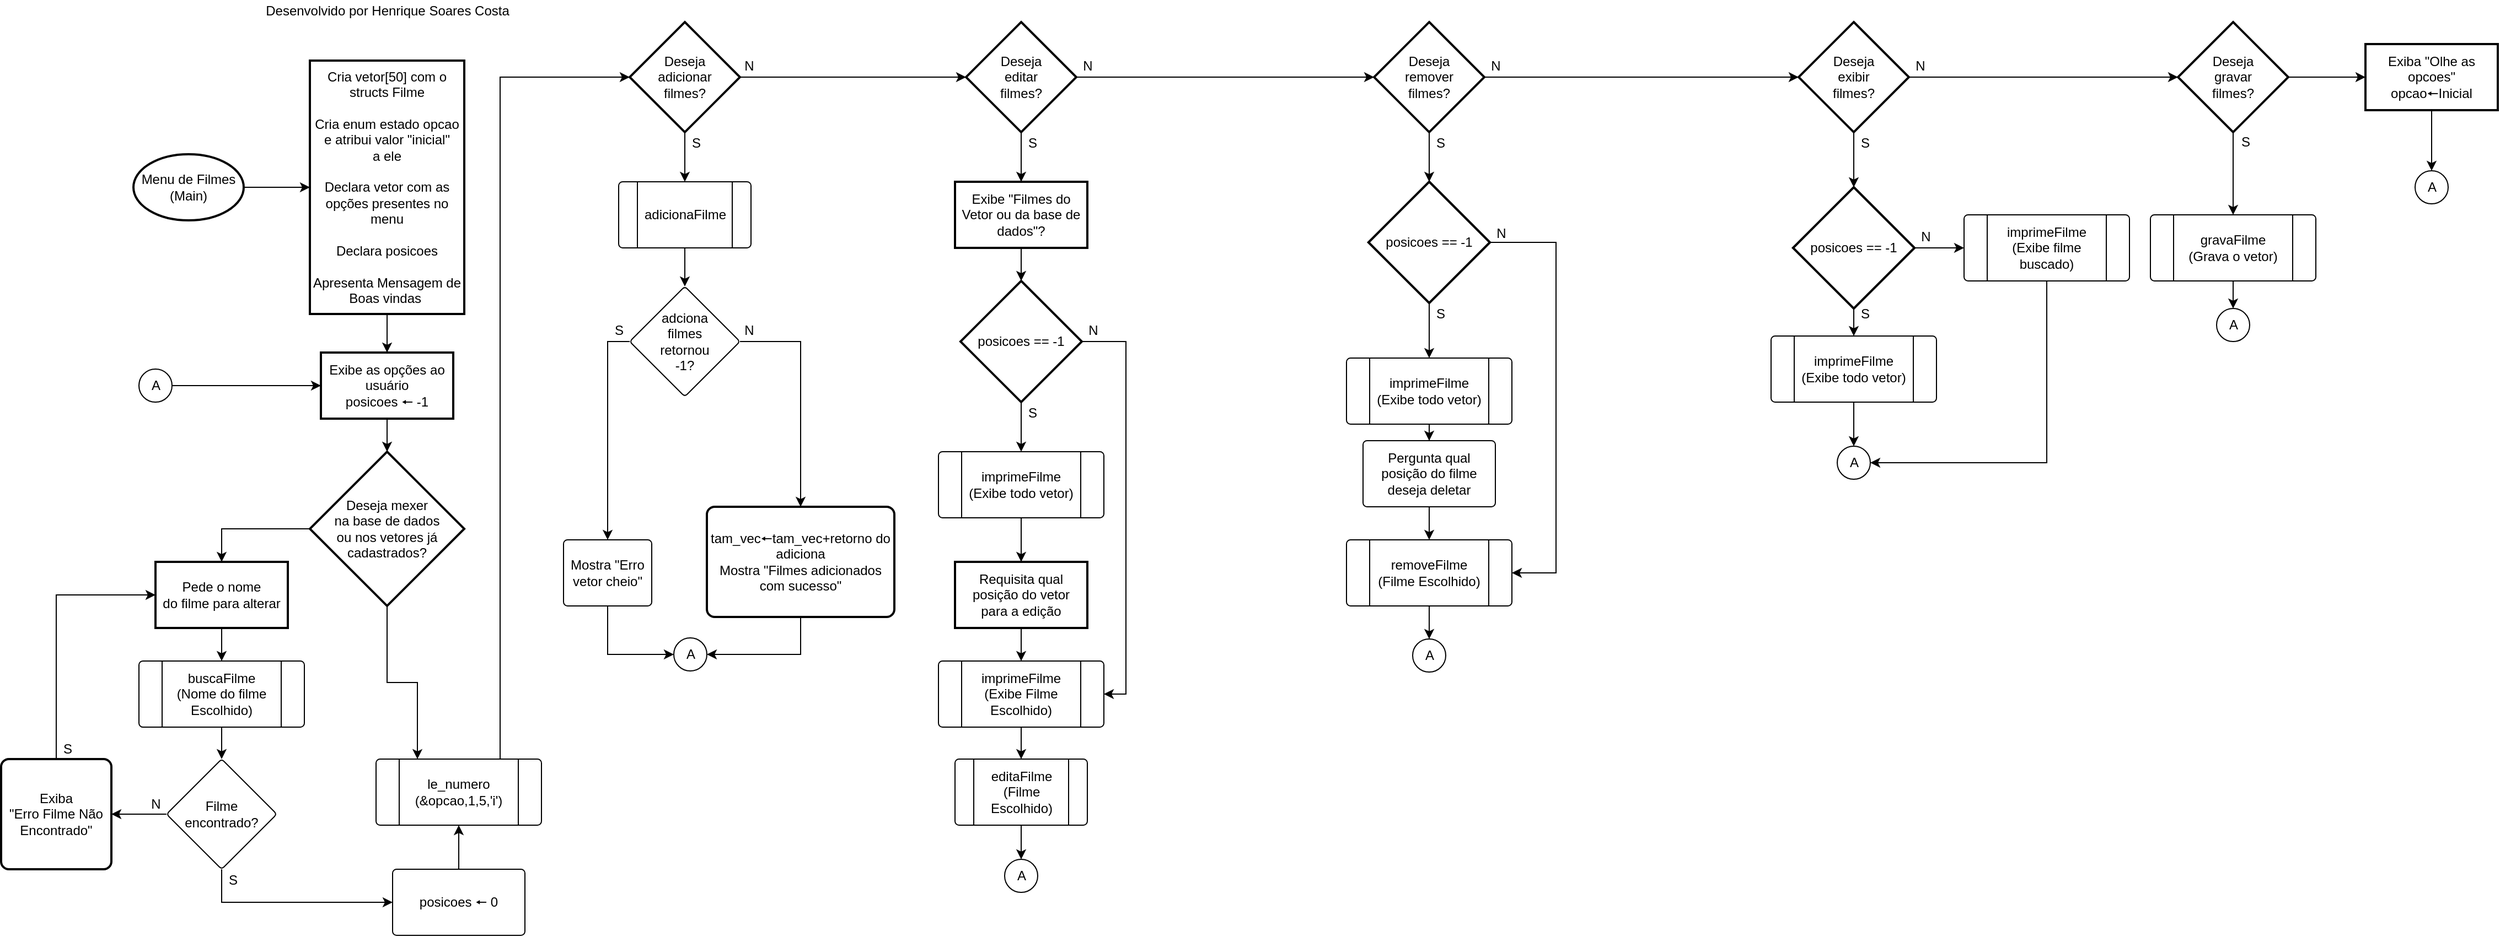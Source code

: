 <mxfile version="16.1.2" type="device"><diagram id="Ud6XmP46p4mkjTQLq35C" name="Página-1"><mxGraphModel dx="3031" dy="1106" grid="1" gridSize="10" guides="1" tooltips="1" connect="1" arrows="1" fold="1" page="1" pageScale="1" pageWidth="827" pageHeight="1169" math="0" shadow="0"><root><mxCell id="0"/><mxCell id="1" parent="0"/><mxCell id="98pu4lD_lLk-Yy8EJaFT-117" style="edgeStyle=orthogonalEdgeStyle;rounded=0;orthogonalLoop=1;jettySize=auto;html=1;exitX=1;exitY=0.5;exitDx=0;exitDy=0;exitPerimeter=0;entryX=0;entryY=0.5;entryDx=0;entryDy=0;" parent="1" source="AHd52NthcPXAeGz-p5AB-1" target="AHd52NthcPXAeGz-p5AB-3" edge="1"><mxGeometry relative="1" as="geometry"/></mxCell><mxCell id="AHd52NthcPXAeGz-p5AB-1" value="Menu de Filmes&lt;br&gt;(Main)" style="strokeWidth=2;html=1;shape=mxgraph.flowchart.start_1;whiteSpace=wrap;" parent="1" vertex="1"><mxGeometry x="-200" y="140" width="100" height="60" as="geometry"/></mxCell><mxCell id="AHd52NthcPXAeGz-p5AB-2" value="Desenvolvido por Henrique Soares Costa" style="text;html=1;align=center;verticalAlign=middle;resizable=0;points=[];autosize=1;strokeColor=none;fillColor=none;" parent="1" vertex="1"><mxGeometry x="-90" width="240" height="20" as="geometry"/></mxCell><mxCell id="AHd52NthcPXAeGz-p5AB-7" value="" style="edgeStyle=orthogonalEdgeStyle;rounded=0;orthogonalLoop=1;jettySize=auto;html=1;" parent="1" source="AHd52NthcPXAeGz-p5AB-3" target="AHd52NthcPXAeGz-p5AB-6" edge="1"><mxGeometry relative="1" as="geometry"/></mxCell><mxCell id="AHd52NthcPXAeGz-p5AB-3" value="Cria vetor[50] com o structs Filme&lt;br&gt;&lt;br&gt;Cria enum estado opcao&lt;br&gt;e atribui valor &quot;inicial&quot;&lt;br&gt;a ele&lt;br&gt;&lt;br&gt;Declara vetor com as opções presentes no menu&lt;br&gt;&lt;br&gt;Declara posicoes&lt;br&gt;&lt;br&gt;Apresenta Mensagem de Boas vindas&amp;nbsp;" style="whiteSpace=wrap;html=1;strokeWidth=2;" parent="1" vertex="1"><mxGeometry x="-40" y="55" width="140" height="230" as="geometry"/></mxCell><mxCell id="98pu4lD_lLk-Yy8EJaFT-124" value="" style="edgeStyle=orthogonalEdgeStyle;rounded=0;orthogonalLoop=1;jettySize=auto;html=1;" parent="1" source="AHd52NthcPXAeGz-p5AB-6" target="98pu4lD_lLk-Yy8EJaFT-123" edge="1"><mxGeometry relative="1" as="geometry"/></mxCell><mxCell id="AHd52NthcPXAeGz-p5AB-6" value="Exibe as opções ao&lt;br&gt;usuário&lt;br&gt;posicoes 🠔 -1" style="whiteSpace=wrap;html=1;strokeWidth=2;" parent="1" vertex="1"><mxGeometry x="-30" y="320" width="120" height="60" as="geometry"/></mxCell><mxCell id="98pu4lD_lLk-Yy8EJaFT-134" style="edgeStyle=orthogonalEdgeStyle;rounded=0;orthogonalLoop=1;jettySize=auto;html=1;exitX=0.75;exitY=0;exitDx=0;exitDy=0;entryX=0;entryY=0.5;entryDx=0;entryDy=0;entryPerimeter=0;" parent="1" source="AHd52NthcPXAeGz-p5AB-107" target="AHd52NthcPXAeGz-p5AB-115" edge="1"><mxGeometry relative="1" as="geometry"/></mxCell><mxCell id="AHd52NthcPXAeGz-p5AB-107" value="le_numero&lt;br&gt;(&amp;amp;opcao,1,5,'i')" style="verticalLabelPosition=middle;verticalAlign=middle;html=1;shape=process;whiteSpace=wrap;rounded=1;size=0.14;arcSize=6;labelPosition=center;align=center;" parent="1" vertex="1"><mxGeometry x="20" y="689" width="150" height="60" as="geometry"/></mxCell><mxCell id="98pu4lD_lLk-Yy8EJaFT-3" style="edgeStyle=orthogonalEdgeStyle;rounded=0;orthogonalLoop=1;jettySize=auto;html=1;exitX=0.5;exitY=1;exitDx=0;exitDy=0;exitPerimeter=0;entryX=0.5;entryY=0;entryDx=0;entryDy=0;" parent="1" source="AHd52NthcPXAeGz-p5AB-115" target="98pu4lD_lLk-Yy8EJaFT-2" edge="1"><mxGeometry relative="1" as="geometry"/></mxCell><mxCell id="98pu4lD_lLk-Yy8EJaFT-22" value="" style="edgeStyle=orthogonalEdgeStyle;rounded=0;orthogonalLoop=1;jettySize=auto;html=1;" parent="1" source="AHd52NthcPXAeGz-p5AB-115" target="98pu4lD_lLk-Yy8EJaFT-21" edge="1"><mxGeometry relative="1" as="geometry"/></mxCell><mxCell id="AHd52NthcPXAeGz-p5AB-115" value="Deseja&lt;br&gt;adicionar&lt;br&gt;filmes?" style="strokeWidth=2;html=1;shape=mxgraph.flowchart.decision;whiteSpace=wrap;" parent="1" vertex="1"><mxGeometry x="250" y="20" width="100" height="100" as="geometry"/></mxCell><mxCell id="98pu4lD_lLk-Yy8EJaFT-5" value="" style="edgeStyle=orthogonalEdgeStyle;rounded=0;orthogonalLoop=1;jettySize=auto;html=1;" parent="1" source="98pu4lD_lLk-Yy8EJaFT-2" target="98pu4lD_lLk-Yy8EJaFT-4" edge="1"><mxGeometry relative="1" as="geometry"/></mxCell><mxCell id="98pu4lD_lLk-Yy8EJaFT-2" value="adicionaFilme" style="verticalLabelPosition=middle;verticalAlign=middle;html=1;shape=process;whiteSpace=wrap;rounded=1;size=0.14;arcSize=6;labelPosition=center;align=center;" parent="1" vertex="1"><mxGeometry x="240" y="165" width="120" height="60" as="geometry"/></mxCell><mxCell id="98pu4lD_lLk-Yy8EJaFT-24" style="edgeStyle=orthogonalEdgeStyle;rounded=0;orthogonalLoop=1;jettySize=auto;html=1;exitX=0;exitY=0.5;exitDx=0;exitDy=0;entryX=0.5;entryY=0;entryDx=0;entryDy=0;" parent="1" source="98pu4lD_lLk-Yy8EJaFT-4" target="98pu4lD_lLk-Yy8EJaFT-16" edge="1"><mxGeometry relative="1" as="geometry"/></mxCell><mxCell id="98pu4lD_lLk-Yy8EJaFT-25" style="edgeStyle=orthogonalEdgeStyle;rounded=0;orthogonalLoop=1;jettySize=auto;html=1;exitX=1;exitY=0.5;exitDx=0;exitDy=0;entryX=0.5;entryY=0;entryDx=0;entryDy=0;" parent="1" source="98pu4lD_lLk-Yy8EJaFT-4" target="98pu4lD_lLk-Yy8EJaFT-7" edge="1"><mxGeometry relative="1" as="geometry"/></mxCell><mxCell id="98pu4lD_lLk-Yy8EJaFT-4" value="adciona&lt;br&gt;filmes&lt;br&gt;retornou&lt;br&gt;-1?" style="rhombus;whiteSpace=wrap;html=1;rounded=1;arcSize=6;" parent="1" vertex="1"><mxGeometry x="250" y="260" width="100" height="100" as="geometry"/></mxCell><mxCell id="98pu4lD_lLk-Yy8EJaFT-28" style="edgeStyle=orthogonalEdgeStyle;rounded=0;orthogonalLoop=1;jettySize=auto;html=1;exitX=0.5;exitY=1;exitDx=0;exitDy=0;entryX=1;entryY=0.5;entryDx=0;entryDy=0;entryPerimeter=0;" parent="1" source="98pu4lD_lLk-Yy8EJaFT-7" target="98pu4lD_lLk-Yy8EJaFT-19" edge="1"><mxGeometry relative="1" as="geometry"/></mxCell><mxCell id="98pu4lD_lLk-Yy8EJaFT-7" value="tam_vec🠔tam_vec+retorno do adiciona&lt;br&gt;Mostra &quot;Filmes adicionados com sucesso&quot;" style="rounded=1;whiteSpace=wrap;html=1;absoluteArcSize=1;arcSize=14;strokeWidth=2;" parent="1" vertex="1"><mxGeometry x="320" y="460" width="170" height="100" as="geometry"/></mxCell><mxCell id="98pu4lD_lLk-Yy8EJaFT-12" style="edgeStyle=orthogonalEdgeStyle;rounded=0;orthogonalLoop=1;jettySize=auto;html=1;exitX=1;exitY=0.5;exitDx=0;exitDy=0;exitPerimeter=0;entryX=0;entryY=0.5;entryDx=0;entryDy=0;" parent="1" source="98pu4lD_lLk-Yy8EJaFT-11" target="AHd52NthcPXAeGz-p5AB-6" edge="1"><mxGeometry relative="1" as="geometry"/></mxCell><mxCell id="98pu4lD_lLk-Yy8EJaFT-11" value="A" style="verticalLabelPosition=middle;verticalAlign=middle;html=1;shape=mxgraph.flowchart.on-page_reference;labelPosition=center;align=center;" parent="1" vertex="1"><mxGeometry x="-195" y="335" width="30" height="30" as="geometry"/></mxCell><mxCell id="98pu4lD_lLk-Yy8EJaFT-14" value="N" style="text;html=1;align=center;verticalAlign=middle;resizable=0;points=[];autosize=1;strokeColor=none;fillColor=none;" parent="1" vertex="1"><mxGeometry x="348" y="290" width="20" height="20" as="geometry"/></mxCell><mxCell id="98pu4lD_lLk-Yy8EJaFT-15" value="S" style="text;html=1;align=center;verticalAlign=middle;resizable=0;points=[];autosize=1;strokeColor=none;fillColor=none;" parent="1" vertex="1"><mxGeometry x="300" y="120" width="20" height="20" as="geometry"/></mxCell><mxCell id="98pu4lD_lLk-Yy8EJaFT-27" style="edgeStyle=orthogonalEdgeStyle;rounded=0;orthogonalLoop=1;jettySize=auto;html=1;exitX=0.5;exitY=1;exitDx=0;exitDy=0;entryX=0;entryY=0.5;entryDx=0;entryDy=0;entryPerimeter=0;" parent="1" source="98pu4lD_lLk-Yy8EJaFT-16" target="98pu4lD_lLk-Yy8EJaFT-19" edge="1"><mxGeometry relative="1" as="geometry"/></mxCell><mxCell id="98pu4lD_lLk-Yy8EJaFT-16" value="Mostra &quot;Erro vetor cheio&quot;" style="whiteSpace=wrap;html=1;rounded=1;arcSize=6;" parent="1" vertex="1"><mxGeometry x="190" y="490" width="80" height="60" as="geometry"/></mxCell><mxCell id="98pu4lD_lLk-Yy8EJaFT-19" value="A" style="verticalLabelPosition=middle;verticalAlign=middle;html=1;shape=mxgraph.flowchart.on-page_reference;labelPosition=center;align=center;" parent="1" vertex="1"><mxGeometry x="290" y="579" width="30" height="30" as="geometry"/></mxCell><mxCell id="98pu4lD_lLk-Yy8EJaFT-30" value="" style="edgeStyle=orthogonalEdgeStyle;rounded=0;orthogonalLoop=1;jettySize=auto;html=1;" parent="1" source="98pu4lD_lLk-Yy8EJaFT-21" target="98pu4lD_lLk-Yy8EJaFT-29" edge="1"><mxGeometry relative="1" as="geometry"/></mxCell><mxCell id="98pu4lD_lLk-Yy8EJaFT-55" value="" style="edgeStyle=orthogonalEdgeStyle;rounded=0;orthogonalLoop=1;jettySize=auto;html=1;" parent="1" source="98pu4lD_lLk-Yy8EJaFT-21" target="98pu4lD_lLk-Yy8EJaFT-54" edge="1"><mxGeometry relative="1" as="geometry"/></mxCell><mxCell id="98pu4lD_lLk-Yy8EJaFT-21" value="Deseja&lt;br&gt;editar&lt;br&gt;filmes?" style="strokeWidth=2;html=1;shape=mxgraph.flowchart.decision;whiteSpace=wrap;" parent="1" vertex="1"><mxGeometry x="555" y="20" width="100" height="100" as="geometry"/></mxCell><mxCell id="98pu4lD_lLk-Yy8EJaFT-23" value="N" style="text;html=1;align=center;verticalAlign=middle;resizable=0;points=[];autosize=1;strokeColor=none;fillColor=none;" parent="1" vertex="1"><mxGeometry x="348" y="50" width="20" height="20" as="geometry"/></mxCell><mxCell id="98pu4lD_lLk-Yy8EJaFT-26" value="S" style="text;html=1;align=center;verticalAlign=middle;resizable=0;points=[];autosize=1;strokeColor=none;fillColor=none;" parent="1" vertex="1"><mxGeometry x="230" y="290" width="20" height="20" as="geometry"/></mxCell><mxCell id="98pu4lD_lLk-Yy8EJaFT-33" value="" style="edgeStyle=orthogonalEdgeStyle;rounded=0;orthogonalLoop=1;jettySize=auto;html=1;" parent="1" source="98pu4lD_lLk-Yy8EJaFT-29" target="98pu4lD_lLk-Yy8EJaFT-32" edge="1"><mxGeometry relative="1" as="geometry"/></mxCell><mxCell id="98pu4lD_lLk-Yy8EJaFT-29" value="Exibe &quot;Filmes do Vetor ou da base de dados&quot;?" style="whiteSpace=wrap;html=1;strokeWidth=2;" parent="1" vertex="1"><mxGeometry x="545" y="165" width="120" height="60" as="geometry"/></mxCell><mxCell id="98pu4lD_lLk-Yy8EJaFT-31" value="S" style="text;html=1;align=center;verticalAlign=middle;resizable=0;points=[];autosize=1;strokeColor=none;fillColor=none;" parent="1" vertex="1"><mxGeometry x="605" y="120" width="20" height="20" as="geometry"/></mxCell><mxCell id="98pu4lD_lLk-Yy8EJaFT-58" style="edgeStyle=orthogonalEdgeStyle;rounded=0;orthogonalLoop=1;jettySize=auto;html=1;exitX=0.5;exitY=1;exitDx=0;exitDy=0;entryX=0.5;entryY=0;entryDx=0;entryDy=0;" parent="1" source="98pu4lD_lLk-Yy8EJaFT-32" target="98pu4lD_lLk-Yy8EJaFT-57" edge="1"><mxGeometry relative="1" as="geometry"/></mxCell><mxCell id="98pu4lD_lLk-Yy8EJaFT-135" style="edgeStyle=orthogonalEdgeStyle;rounded=0;orthogonalLoop=1;jettySize=auto;html=1;exitX=1;exitY=0.5;exitDx=0;exitDy=0;entryX=1;entryY=0.5;entryDx=0;entryDy=0;" parent="1" source="98pu4lD_lLk-Yy8EJaFT-32" target="98pu4lD_lLk-Yy8EJaFT-39" edge="1"><mxGeometry relative="1" as="geometry"/></mxCell><mxCell id="98pu4lD_lLk-Yy8EJaFT-32" value="posicoes == -1" style="rhombus;whiteSpace=wrap;html=1;strokeWidth=2;" parent="1" vertex="1"><mxGeometry x="550" y="255" width="110" height="110" as="geometry"/></mxCell><mxCell id="98pu4lD_lLk-Yy8EJaFT-40" style="edgeStyle=orthogonalEdgeStyle;rounded=0;orthogonalLoop=1;jettySize=auto;html=1;exitX=0.5;exitY=1;exitDx=0;exitDy=0;entryX=0.5;entryY=0;entryDx=0;entryDy=0;" parent="1" source="98pu4lD_lLk-Yy8EJaFT-34" target="98pu4lD_lLk-Yy8EJaFT-39" edge="1"><mxGeometry relative="1" as="geometry"/></mxCell><mxCell id="98pu4lD_lLk-Yy8EJaFT-34" value="Requisita qual posição do vetor&lt;br&gt;para a edição" style="whiteSpace=wrap;html=1;strokeWidth=2;" parent="1" vertex="1"><mxGeometry x="545" y="510" width="120" height="60" as="geometry"/></mxCell><mxCell id="98pu4lD_lLk-Yy8EJaFT-36" value="S" style="text;html=1;align=center;verticalAlign=middle;resizable=0;points=[];autosize=1;strokeColor=none;fillColor=none;" parent="1" vertex="1"><mxGeometry x="605" y="365" width="20" height="20" as="geometry"/></mxCell><mxCell id="98pu4lD_lLk-Yy8EJaFT-42" style="edgeStyle=orthogonalEdgeStyle;rounded=0;orthogonalLoop=1;jettySize=auto;html=1;exitX=0.5;exitY=1;exitDx=0;exitDy=0;entryX=0.5;entryY=0;entryDx=0;entryDy=0;" parent="1" source="98pu4lD_lLk-Yy8EJaFT-39" target="98pu4lD_lLk-Yy8EJaFT-41" edge="1"><mxGeometry relative="1" as="geometry"/></mxCell><mxCell id="98pu4lD_lLk-Yy8EJaFT-39" value="imprimeFilme&lt;br&gt;(Exibe Filme Escolhido)" style="verticalLabelPosition=middle;verticalAlign=middle;html=1;shape=process;whiteSpace=wrap;rounded=1;size=0.14;arcSize=6;labelPosition=center;align=center;" parent="1" vertex="1"><mxGeometry x="530" y="600" width="150" height="60" as="geometry"/></mxCell><mxCell id="98pu4lD_lLk-Yy8EJaFT-44" style="edgeStyle=orthogonalEdgeStyle;rounded=0;orthogonalLoop=1;jettySize=auto;html=1;exitX=0.5;exitY=1;exitDx=0;exitDy=0;entryX=0.5;entryY=0;entryDx=0;entryDy=0;entryPerimeter=0;" parent="1" source="98pu4lD_lLk-Yy8EJaFT-41" target="98pu4lD_lLk-Yy8EJaFT-43" edge="1"><mxGeometry relative="1" as="geometry"/></mxCell><mxCell id="98pu4lD_lLk-Yy8EJaFT-41" value="editaFilme&lt;br&gt;(Filme Escolhido)" style="verticalLabelPosition=middle;verticalAlign=middle;html=1;shape=process;whiteSpace=wrap;rounded=1;size=0.14;arcSize=6;labelPosition=center;align=center;" parent="1" vertex="1"><mxGeometry x="545" y="689" width="120" height="60" as="geometry"/></mxCell><mxCell id="98pu4lD_lLk-Yy8EJaFT-43" value="A" style="verticalLabelPosition=middle;verticalAlign=middle;html=1;shape=mxgraph.flowchart.on-page_reference;labelPosition=center;align=center;" parent="1" vertex="1"><mxGeometry x="590" y="780" width="30" height="30" as="geometry"/></mxCell><mxCell id="98pu4lD_lLk-Yy8EJaFT-47" value="N" style="text;html=1;align=center;verticalAlign=middle;resizable=0;points=[];autosize=1;strokeColor=none;fillColor=none;" parent="1" vertex="1"><mxGeometry x="660" y="290" width="20" height="20" as="geometry"/></mxCell><mxCell id="98pu4lD_lLk-Yy8EJaFT-69" style="edgeStyle=orthogonalEdgeStyle;rounded=0;orthogonalLoop=1;jettySize=auto;html=1;exitX=0.5;exitY=1;exitDx=0;exitDy=0;exitPerimeter=0;entryX=0.5;entryY=0;entryDx=0;entryDy=0;" parent="1" source="98pu4lD_lLk-Yy8EJaFT-54" target="98pu4lD_lLk-Yy8EJaFT-68" edge="1"><mxGeometry relative="1" as="geometry"/></mxCell><mxCell id="98pu4lD_lLk-Yy8EJaFT-84" value="" style="edgeStyle=orthogonalEdgeStyle;rounded=0;orthogonalLoop=1;jettySize=auto;html=1;" parent="1" source="98pu4lD_lLk-Yy8EJaFT-54" target="98pu4lD_lLk-Yy8EJaFT-83" edge="1"><mxGeometry relative="1" as="geometry"/></mxCell><mxCell id="98pu4lD_lLk-Yy8EJaFT-54" value="Deseja&lt;br&gt;remover&lt;br&gt;filmes?" style="strokeWidth=2;html=1;shape=mxgraph.flowchart.decision;whiteSpace=wrap;" parent="1" vertex="1"><mxGeometry x="925" y="20" width="100" height="100" as="geometry"/></mxCell><mxCell id="98pu4lD_lLk-Yy8EJaFT-56" value="N" style="text;html=1;align=center;verticalAlign=middle;resizable=0;points=[];autosize=1;strokeColor=none;fillColor=none;" parent="1" vertex="1"><mxGeometry x="655" y="50" width="20" height="20" as="geometry"/></mxCell><mxCell id="98pu4lD_lLk-Yy8EJaFT-59" style="edgeStyle=orthogonalEdgeStyle;rounded=0;orthogonalLoop=1;jettySize=auto;html=1;exitX=0.5;exitY=1;exitDx=0;exitDy=0;entryX=0.5;entryY=0;entryDx=0;entryDy=0;" parent="1" source="98pu4lD_lLk-Yy8EJaFT-57" target="98pu4lD_lLk-Yy8EJaFT-34" edge="1"><mxGeometry relative="1" as="geometry"/></mxCell><mxCell id="98pu4lD_lLk-Yy8EJaFT-57" value="imprimeFilme&lt;br&gt;(Exibe todo vetor)" style="verticalLabelPosition=middle;verticalAlign=middle;html=1;shape=process;whiteSpace=wrap;rounded=1;size=0.14;arcSize=6;labelPosition=center;align=center;" parent="1" vertex="1"><mxGeometry x="530" y="410" width="150" height="60" as="geometry"/></mxCell><mxCell id="98pu4lD_lLk-Yy8EJaFT-64" value="" style="edgeStyle=orthogonalEdgeStyle;rounded=0;orthogonalLoop=1;jettySize=auto;html=1;" parent="1" source="98pu4lD_lLk-Yy8EJaFT-61" target="98pu4lD_lLk-Yy8EJaFT-63" edge="1"><mxGeometry relative="1" as="geometry"/></mxCell><mxCell id="98pu4lD_lLk-Yy8EJaFT-61" value="imprimeFilme&lt;br&gt;(Exibe todo vetor)" style="verticalLabelPosition=middle;verticalAlign=middle;html=1;shape=process;whiteSpace=wrap;rounded=1;size=0.14;arcSize=6;labelPosition=center;align=center;" parent="1" vertex="1"><mxGeometry x="900" y="325" width="150" height="60" as="geometry"/></mxCell><mxCell id="98pu4lD_lLk-Yy8EJaFT-78" style="edgeStyle=orthogonalEdgeStyle;rounded=0;orthogonalLoop=1;jettySize=auto;html=1;exitX=0.5;exitY=1;exitDx=0;exitDy=0;entryX=0.5;entryY=0;entryDx=0;entryDy=0;" parent="1" source="98pu4lD_lLk-Yy8EJaFT-63" target="98pu4lD_lLk-Yy8EJaFT-77" edge="1"><mxGeometry relative="1" as="geometry"/></mxCell><mxCell id="98pu4lD_lLk-Yy8EJaFT-63" value="Pergunta qual posição do filme&lt;br&gt;deseja deletar" style="whiteSpace=wrap;html=1;rounded=1;arcSize=6;" parent="1" vertex="1"><mxGeometry x="915" y="400" width="120" height="60" as="geometry"/></mxCell><mxCell id="98pu4lD_lLk-Yy8EJaFT-65" value="S" style="text;html=1;align=center;verticalAlign=middle;resizable=0;points=[];autosize=1;strokeColor=none;fillColor=none;" parent="1" vertex="1"><mxGeometry x="975" y="120" width="20" height="20" as="geometry"/></mxCell><mxCell id="98pu4lD_lLk-Yy8EJaFT-70" style="edgeStyle=orthogonalEdgeStyle;rounded=0;orthogonalLoop=1;jettySize=auto;html=1;exitX=0.5;exitY=1;exitDx=0;exitDy=0;" parent="1" source="98pu4lD_lLk-Yy8EJaFT-68" target="98pu4lD_lLk-Yy8EJaFT-61" edge="1"><mxGeometry relative="1" as="geometry"/></mxCell><mxCell id="98pu4lD_lLk-Yy8EJaFT-68" value="Deseja&lt;br&gt;remover&lt;br&gt;filmes&lt;br&gt;do vetor?" style="rhombus;whiteSpace=wrap;html=1;strokeWidth=2;" parent="1" vertex="1"><mxGeometry x="920" y="165" width="110" height="110" as="geometry"/></mxCell><mxCell id="98pu4lD_lLk-Yy8EJaFT-71" value="S" style="text;html=1;align=center;verticalAlign=middle;resizable=0;points=[];autosize=1;strokeColor=none;fillColor=none;" parent="1" vertex="1"><mxGeometry x="975" y="275" width="20" height="20" as="geometry"/></mxCell><mxCell id="98pu4lD_lLk-Yy8EJaFT-82" style="edgeStyle=orthogonalEdgeStyle;rounded=0;orthogonalLoop=1;jettySize=auto;html=1;exitX=0.5;exitY=1;exitDx=0;exitDy=0;entryX=0.5;entryY=0;entryDx=0;entryDy=0;entryPerimeter=0;" parent="1" source="98pu4lD_lLk-Yy8EJaFT-77" target="98pu4lD_lLk-Yy8EJaFT-81" edge="1"><mxGeometry relative="1" as="geometry"/></mxCell><mxCell id="98pu4lD_lLk-Yy8EJaFT-77" value="removeFilme&lt;br&gt;(Filme Escolhido)" style="verticalLabelPosition=middle;verticalAlign=middle;html=1;shape=process;whiteSpace=wrap;rounded=1;size=0.14;arcSize=6;labelPosition=center;align=center;" parent="1" vertex="1"><mxGeometry x="900" y="490" width="150" height="60" as="geometry"/></mxCell><mxCell id="98pu4lD_lLk-Yy8EJaFT-80" value="N" style="text;html=1;align=center;verticalAlign=middle;resizable=0;points=[];autosize=1;strokeColor=none;fillColor=none;" parent="1" vertex="1"><mxGeometry x="1030" y="202" width="20" height="20" as="geometry"/></mxCell><mxCell id="98pu4lD_lLk-Yy8EJaFT-81" value="A" style="verticalLabelPosition=middle;verticalAlign=middle;html=1;shape=mxgraph.flowchart.on-page_reference;labelPosition=center;align=center;" parent="1" vertex="1"><mxGeometry x="960" y="580" width="30" height="30" as="geometry"/></mxCell><mxCell id="98pu4lD_lLk-Yy8EJaFT-90" style="edgeStyle=orthogonalEdgeStyle;rounded=0;orthogonalLoop=1;jettySize=auto;html=1;exitX=0.5;exitY=1;exitDx=0;exitDy=0;exitPerimeter=0;entryX=0.5;entryY=0;entryDx=0;entryDy=0;" parent="1" source="98pu4lD_lLk-Yy8EJaFT-83" target="98pu4lD_lLk-Yy8EJaFT-89" edge="1"><mxGeometry relative="1" as="geometry"/></mxCell><mxCell id="98pu4lD_lLk-Yy8EJaFT-105" value="" style="edgeStyle=orthogonalEdgeStyle;rounded=0;orthogonalLoop=1;jettySize=auto;html=1;" parent="1" source="98pu4lD_lLk-Yy8EJaFT-83" target="98pu4lD_lLk-Yy8EJaFT-104" edge="1"><mxGeometry relative="1" as="geometry"/></mxCell><mxCell id="98pu4lD_lLk-Yy8EJaFT-83" value="Deseja&lt;br&gt;exibir&lt;br&gt;filmes?" style="strokeWidth=2;html=1;shape=mxgraph.flowchart.decision;whiteSpace=wrap;" parent="1" vertex="1"><mxGeometry x="1310" y="20" width="100" height="100" as="geometry"/></mxCell><mxCell id="98pu4lD_lLk-Yy8EJaFT-85" value="N" style="text;html=1;align=center;verticalAlign=middle;resizable=0;points=[];autosize=1;strokeColor=none;fillColor=none;" parent="1" vertex="1"><mxGeometry x="1025" y="50" width="20" height="20" as="geometry"/></mxCell><mxCell id="98pu4lD_lLk-Yy8EJaFT-88" value="S" style="text;html=1;align=center;verticalAlign=middle;resizable=0;points=[];autosize=1;strokeColor=none;fillColor=none;" parent="1" vertex="1"><mxGeometry x="1360" y="120" width="20" height="20" as="geometry"/></mxCell><mxCell id="98pu4lD_lLk-Yy8EJaFT-92" style="edgeStyle=orthogonalEdgeStyle;rounded=0;orthogonalLoop=1;jettySize=auto;html=1;exitX=0.5;exitY=1;exitDx=0;exitDy=0;entryX=0.5;entryY=0;entryDx=0;entryDy=0;" parent="1" source="98pu4lD_lLk-Yy8EJaFT-89" target="98pu4lD_lLk-Yy8EJaFT-91" edge="1"><mxGeometry relative="1" as="geometry"/></mxCell><mxCell id="98pu4lD_lLk-Yy8EJaFT-89" value="Deseja&lt;br&gt;exibir&lt;br&gt;filmes&lt;br&gt;do vetor?" style="rhombus;whiteSpace=wrap;html=1;strokeWidth=2;" parent="1" vertex="1"><mxGeometry x="1305" y="170" width="110" height="110" as="geometry"/></mxCell><mxCell id="98pu4lD_lLk-Yy8EJaFT-103" style="edgeStyle=orthogonalEdgeStyle;rounded=0;orthogonalLoop=1;jettySize=auto;html=1;exitX=0.5;exitY=1;exitDx=0;exitDy=0;entryX=0.5;entryY=0;entryDx=0;entryDy=0;entryPerimeter=0;" parent="1" source="98pu4lD_lLk-Yy8EJaFT-91" target="98pu4lD_lLk-Yy8EJaFT-101" edge="1"><mxGeometry relative="1" as="geometry"/></mxCell><mxCell id="98pu4lD_lLk-Yy8EJaFT-91" value="imprimeFilme&lt;br&gt;(Exibe todo vetor)" style="verticalLabelPosition=middle;verticalAlign=middle;html=1;shape=process;whiteSpace=wrap;rounded=1;size=0.14;arcSize=6;labelPosition=center;align=center;" parent="1" vertex="1"><mxGeometry x="1285" y="305" width="150" height="60" as="geometry"/></mxCell><mxCell id="98pu4lD_lLk-Yy8EJaFT-97" value="S" style="text;html=1;align=center;verticalAlign=middle;resizable=0;points=[];autosize=1;strokeColor=none;fillColor=none;" parent="1" vertex="1"><mxGeometry x="1360" y="275" width="20" height="20" as="geometry"/></mxCell><mxCell id="98pu4lD_lLk-Yy8EJaFT-98" value="N" style="text;html=1;align=center;verticalAlign=middle;resizable=0;points=[];autosize=1;strokeColor=none;fillColor=none;" parent="1" vertex="1"><mxGeometry x="1415" y="205" width="20" height="20" as="geometry"/></mxCell><mxCell id="98pu4lD_lLk-Yy8EJaFT-138" style="edgeStyle=orthogonalEdgeStyle;rounded=0;orthogonalLoop=1;jettySize=auto;html=1;exitX=0.5;exitY=1;exitDx=0;exitDy=0;entryX=1;entryY=0.5;entryDx=0;entryDy=0;entryPerimeter=0;" parent="1" source="98pu4lD_lLk-Yy8EJaFT-99" target="98pu4lD_lLk-Yy8EJaFT-101" edge="1"><mxGeometry relative="1" as="geometry"/></mxCell><mxCell id="98pu4lD_lLk-Yy8EJaFT-99" value="imprimeFilme&lt;br&gt;(Exibe filme buscado)" style="verticalLabelPosition=middle;verticalAlign=middle;html=1;shape=process;whiteSpace=wrap;rounded=1;size=0.14;arcSize=6;labelPosition=center;align=center;" parent="1" vertex="1"><mxGeometry x="1460" y="195" width="150" height="60" as="geometry"/></mxCell><mxCell id="98pu4lD_lLk-Yy8EJaFT-101" value="A" style="verticalLabelPosition=middle;verticalAlign=middle;html=1;shape=mxgraph.flowchart.on-page_reference;labelPosition=center;align=center;" parent="1" vertex="1"><mxGeometry x="1345" y="405" width="30" height="30" as="geometry"/></mxCell><mxCell id="98pu4lD_lLk-Yy8EJaFT-109" style="edgeStyle=orthogonalEdgeStyle;rounded=0;orthogonalLoop=1;jettySize=auto;html=1;exitX=0.5;exitY=1;exitDx=0;exitDy=0;exitPerimeter=0;entryX=0.5;entryY=0;entryDx=0;entryDy=0;" parent="1" source="98pu4lD_lLk-Yy8EJaFT-104" target="98pu4lD_lLk-Yy8EJaFT-107" edge="1"><mxGeometry relative="1" as="geometry"/></mxCell><mxCell id="98pu4lD_lLk-Yy8EJaFT-141" value="" style="edgeStyle=orthogonalEdgeStyle;rounded=0;orthogonalLoop=1;jettySize=auto;html=1;" parent="1" source="98pu4lD_lLk-Yy8EJaFT-104" target="98pu4lD_lLk-Yy8EJaFT-140" edge="1"><mxGeometry relative="1" as="geometry"/></mxCell><mxCell id="98pu4lD_lLk-Yy8EJaFT-104" value="Deseja&lt;br&gt;gravar&lt;br&gt;filmes?" style="strokeWidth=2;html=1;shape=mxgraph.flowchart.decision;whiteSpace=wrap;" parent="1" vertex="1"><mxGeometry x="1654" y="20" width="100" height="100" as="geometry"/></mxCell><mxCell id="98pu4lD_lLk-Yy8EJaFT-106" value="N" style="text;html=1;align=center;verticalAlign=middle;resizable=0;points=[];autosize=1;strokeColor=none;fillColor=none;" parent="1" vertex="1"><mxGeometry x="1410" y="50" width="20" height="20" as="geometry"/></mxCell><mxCell id="98pu4lD_lLk-Yy8EJaFT-113" style="edgeStyle=orthogonalEdgeStyle;rounded=0;orthogonalLoop=1;jettySize=auto;html=1;exitX=0.5;exitY=1;exitDx=0;exitDy=0;entryX=0.5;entryY=0;entryDx=0;entryDy=0;entryPerimeter=0;" parent="1" source="98pu4lD_lLk-Yy8EJaFT-107" target="98pu4lD_lLk-Yy8EJaFT-112" edge="1"><mxGeometry relative="1" as="geometry"/></mxCell><mxCell id="98pu4lD_lLk-Yy8EJaFT-107" value="gravaFilme&lt;br&gt;(Grava o vetor)" style="verticalLabelPosition=middle;verticalAlign=middle;html=1;shape=process;whiteSpace=wrap;rounded=1;size=0.14;arcSize=6;labelPosition=center;align=center;" parent="1" vertex="1"><mxGeometry x="1629" y="195" width="150" height="60" as="geometry"/></mxCell><mxCell id="98pu4lD_lLk-Yy8EJaFT-110" value="S" style="text;html=1;align=center;verticalAlign=middle;resizable=0;points=[];autosize=1;strokeColor=none;fillColor=none;" parent="1" vertex="1"><mxGeometry x="1705" y="119" width="20" height="20" as="geometry"/></mxCell><mxCell id="98pu4lD_lLk-Yy8EJaFT-112" value="A" style="verticalLabelPosition=middle;verticalAlign=middle;html=1;shape=mxgraph.flowchart.on-page_reference;labelPosition=center;align=center;" parent="1" vertex="1"><mxGeometry x="1689" y="280" width="30" height="30" as="geometry"/></mxCell><mxCell id="98pu4lD_lLk-Yy8EJaFT-136" style="edgeStyle=orthogonalEdgeStyle;rounded=0;orthogonalLoop=1;jettySize=auto;html=1;exitX=1;exitY=0.5;exitDx=0;exitDy=0;entryX=1;entryY=0.5;entryDx=0;entryDy=0;" parent="1" source="98pu4lD_lLk-Yy8EJaFT-115" target="98pu4lD_lLk-Yy8EJaFT-77" edge="1"><mxGeometry relative="1" as="geometry"><Array as="points"><mxPoint x="1090" y="220"/><mxPoint x="1090" y="520"/></Array></mxGeometry></mxCell><mxCell id="98pu4lD_lLk-Yy8EJaFT-115" value="posicoes == -1" style="rhombus;whiteSpace=wrap;html=1;strokeWidth=2;" parent="1" vertex="1"><mxGeometry x="920" y="165" width="110" height="110" as="geometry"/></mxCell><mxCell id="98pu4lD_lLk-Yy8EJaFT-139" style="edgeStyle=orthogonalEdgeStyle;rounded=0;orthogonalLoop=1;jettySize=auto;html=1;exitX=1;exitY=0.5;exitDx=0;exitDy=0;entryX=0;entryY=0.5;entryDx=0;entryDy=0;" parent="1" source="98pu4lD_lLk-Yy8EJaFT-118" target="98pu4lD_lLk-Yy8EJaFT-99" edge="1"><mxGeometry relative="1" as="geometry"/></mxCell><mxCell id="98pu4lD_lLk-Yy8EJaFT-118" value="posicoes == -1" style="rhombus;whiteSpace=wrap;html=1;strokeWidth=2;" parent="1" vertex="1"><mxGeometry x="1305" y="170" width="110" height="110" as="geometry"/></mxCell><mxCell id="98pu4lD_lLk-Yy8EJaFT-145" value="" style="edgeStyle=orthogonalEdgeStyle;rounded=0;orthogonalLoop=1;jettySize=auto;html=1;" parent="1" source="98pu4lD_lLk-Yy8EJaFT-121" target="98pu4lD_lLk-Yy8EJaFT-144" edge="1"><mxGeometry relative="1" as="geometry"/></mxCell><mxCell id="98pu4lD_lLk-Yy8EJaFT-121" value="buscaFilme&lt;br&gt;(Nome do filme&lt;br&gt;Escolhido)" style="verticalLabelPosition=middle;verticalAlign=middle;html=1;shape=process;whiteSpace=wrap;rounded=1;size=0.14;arcSize=6;labelPosition=center;align=center;" parent="1" vertex="1"><mxGeometry x="-195" y="600" width="150" height="60" as="geometry"/></mxCell><mxCell id="98pu4lD_lLk-Yy8EJaFT-127" style="edgeStyle=orthogonalEdgeStyle;rounded=0;orthogonalLoop=1;jettySize=auto;html=1;exitX=0;exitY=0.5;exitDx=0;exitDy=0;entryX=0.5;entryY=0;entryDx=0;entryDy=0;" parent="1" source="98pu4lD_lLk-Yy8EJaFT-123" target="98pu4lD_lLk-Yy8EJaFT-125" edge="1"><mxGeometry relative="1" as="geometry"/></mxCell><mxCell id="98pu4lD_lLk-Yy8EJaFT-133" style="edgeStyle=orthogonalEdgeStyle;rounded=0;orthogonalLoop=1;jettySize=auto;html=1;exitX=0.5;exitY=1;exitDx=0;exitDy=0;entryX=0.25;entryY=0;entryDx=0;entryDy=0;" parent="1" source="98pu4lD_lLk-Yy8EJaFT-123" target="AHd52NthcPXAeGz-p5AB-107" edge="1"><mxGeometry relative="1" as="geometry"/></mxCell><mxCell id="98pu4lD_lLk-Yy8EJaFT-123" value="Deseja mexer&lt;br&gt;na base de dados&lt;br&gt;ou nos vetores já &lt;br&gt;cadastrados?" style="rhombus;whiteSpace=wrap;html=1;strokeWidth=2;" parent="1" vertex="1"><mxGeometry x="-40" y="410" width="140" height="140" as="geometry"/></mxCell><mxCell id="98pu4lD_lLk-Yy8EJaFT-128" style="edgeStyle=orthogonalEdgeStyle;rounded=0;orthogonalLoop=1;jettySize=auto;html=1;exitX=0.5;exitY=1;exitDx=0;exitDy=0;entryX=0.5;entryY=0;entryDx=0;entryDy=0;" parent="1" source="98pu4lD_lLk-Yy8EJaFT-125" target="98pu4lD_lLk-Yy8EJaFT-121" edge="1"><mxGeometry relative="1" as="geometry"/></mxCell><mxCell id="98pu4lD_lLk-Yy8EJaFT-125" value="&lt;span&gt;Pede o nome&lt;/span&gt;&lt;br&gt;&lt;span&gt;do filme para alterar&lt;/span&gt;" style="whiteSpace=wrap;html=1;strokeWidth=2;" parent="1" vertex="1"><mxGeometry x="-180" y="510" width="120" height="60" as="geometry"/></mxCell><mxCell id="98pu4lD_lLk-Yy8EJaFT-146" style="edgeStyle=orthogonalEdgeStyle;rounded=0;orthogonalLoop=1;jettySize=auto;html=1;exitX=0.5;exitY=0;exitDx=0;exitDy=0;entryX=0.5;entryY=1;entryDx=0;entryDy=0;" parent="1" source="98pu4lD_lLk-Yy8EJaFT-129" target="AHd52NthcPXAeGz-p5AB-107" edge="1"><mxGeometry relative="1" as="geometry"/></mxCell><mxCell id="98pu4lD_lLk-Yy8EJaFT-129" value="posicoes 🠔 0" style="whiteSpace=wrap;html=1;rounded=1;arcSize=6;" parent="1" vertex="1"><mxGeometry x="35" y="789" width="120" height="60" as="geometry"/></mxCell><mxCell id="98pu4lD_lLk-Yy8EJaFT-143" style="edgeStyle=orthogonalEdgeStyle;rounded=0;orthogonalLoop=1;jettySize=auto;html=1;exitX=0.5;exitY=1;exitDx=0;exitDy=0;entryX=0.5;entryY=0;entryDx=0;entryDy=0;entryPerimeter=0;" parent="1" source="98pu4lD_lLk-Yy8EJaFT-140" target="98pu4lD_lLk-Yy8EJaFT-142" edge="1"><mxGeometry relative="1" as="geometry"/></mxCell><mxCell id="98pu4lD_lLk-Yy8EJaFT-140" value="Exiba &quot;Olhe as opcoes&quot;&lt;br&gt;opcao🠔Inicial" style="whiteSpace=wrap;html=1;strokeWidth=2;" parent="1" vertex="1"><mxGeometry x="1824" y="40" width="120" height="60" as="geometry"/></mxCell><mxCell id="98pu4lD_lLk-Yy8EJaFT-142" value="A" style="verticalLabelPosition=middle;verticalAlign=middle;html=1;shape=mxgraph.flowchart.on-page_reference;labelPosition=center;align=center;" parent="1" vertex="1"><mxGeometry x="1869" y="155" width="30" height="30" as="geometry"/></mxCell><mxCell id="98pu4lD_lLk-Yy8EJaFT-147" style="edgeStyle=orthogonalEdgeStyle;rounded=0;orthogonalLoop=1;jettySize=auto;html=1;exitX=0.5;exitY=1;exitDx=0;exitDy=0;entryX=0;entryY=0.5;entryDx=0;entryDy=0;" parent="1" source="98pu4lD_lLk-Yy8EJaFT-144" target="98pu4lD_lLk-Yy8EJaFT-129" edge="1"><mxGeometry relative="1" as="geometry"/></mxCell><mxCell id="98pu4lD_lLk-Yy8EJaFT-151" style="edgeStyle=orthogonalEdgeStyle;rounded=0;orthogonalLoop=1;jettySize=auto;html=1;exitX=0;exitY=0.5;exitDx=0;exitDy=0;entryX=1;entryY=0.5;entryDx=0;entryDy=0;" parent="1" source="98pu4lD_lLk-Yy8EJaFT-144" target="98pu4lD_lLk-Yy8EJaFT-150" edge="1"><mxGeometry relative="1" as="geometry"/></mxCell><mxCell id="98pu4lD_lLk-Yy8EJaFT-144" value="Filme encontrado?" style="rhombus;whiteSpace=wrap;html=1;rounded=1;arcSize=6;" parent="1" vertex="1"><mxGeometry x="-170" y="689" width="100" height="100" as="geometry"/></mxCell><mxCell id="98pu4lD_lLk-Yy8EJaFT-148" value="S" style="text;html=1;align=center;verticalAlign=middle;resizable=0;points=[];autosize=1;strokeColor=none;fillColor=none;" parent="1" vertex="1"><mxGeometry x="-120" y="789" width="20" height="20" as="geometry"/></mxCell><mxCell id="98pu4lD_lLk-Yy8EJaFT-153" style="edgeStyle=orthogonalEdgeStyle;rounded=0;orthogonalLoop=1;jettySize=auto;html=1;exitX=0.5;exitY=0;exitDx=0;exitDy=0;entryX=0;entryY=0.5;entryDx=0;entryDy=0;" parent="1" source="98pu4lD_lLk-Yy8EJaFT-150" target="98pu4lD_lLk-Yy8EJaFT-125" edge="1"><mxGeometry relative="1" as="geometry"/></mxCell><mxCell id="98pu4lD_lLk-Yy8EJaFT-150" value="Exiba&lt;br&gt;&quot;Erro Filme Não Encontrado&quot;" style="rounded=1;whiteSpace=wrap;html=1;absoluteArcSize=1;arcSize=14;strokeWidth=2;" parent="1" vertex="1"><mxGeometry x="-320" y="689" width="100" height="100" as="geometry"/></mxCell><mxCell id="98pu4lD_lLk-Yy8EJaFT-152" value="N" style="text;html=1;align=center;verticalAlign=middle;resizable=0;points=[];autosize=1;strokeColor=none;fillColor=none;" parent="1" vertex="1"><mxGeometry x="-190" y="720" width="20" height="20" as="geometry"/></mxCell><mxCell id="98pu4lD_lLk-Yy8EJaFT-154" value="S" style="text;html=1;align=center;verticalAlign=middle;resizable=0;points=[];autosize=1;strokeColor=none;fillColor=none;" parent="1" vertex="1"><mxGeometry x="-270" y="670" width="20" height="20" as="geometry"/></mxCell></root></mxGraphModel></diagram></mxfile>